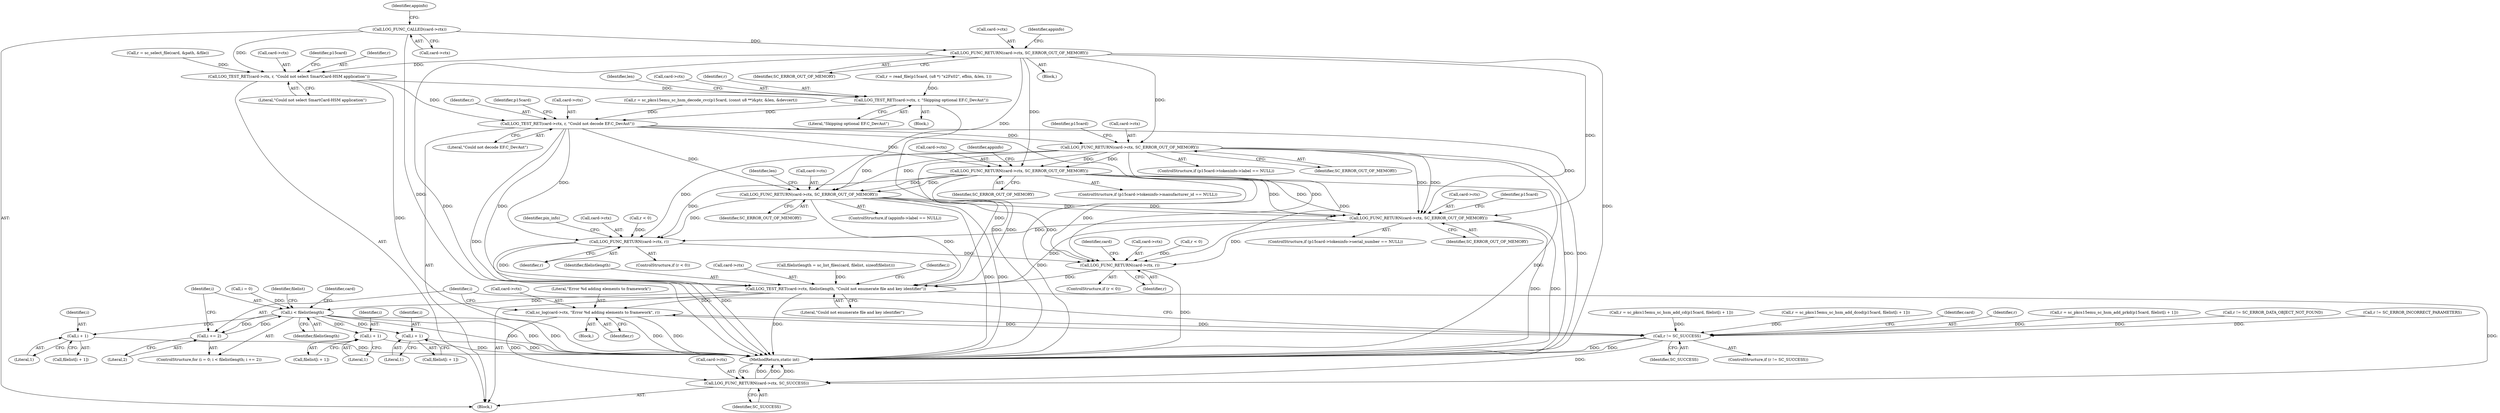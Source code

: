 digraph "0_OpenSC_360e95d45ac4123255a4c796db96337f332160ad#diff-d643a0fa169471dbf2912f4866dc49c5_6@pointer" {
"1000139" [label="(Call,LOG_FUNC_CALLED(card->ctx))"];
"1000154" [label="(Call,LOG_FUNC_RETURN(card->ctx, SC_ERROR_OUT_OF_MEMORY))"];
"1000196" [label="(Call,LOG_TEST_RET(card->ctx, r, \"Could not select SmartCard-HSM application\"))"];
"1000305" [label="(Call,LOG_TEST_RET(card->ctx, r, \"Skipping optional EF.C_DevAut\"))"];
"1000361" [label="(Call,LOG_TEST_RET(card->ctx, r, \"Could not decode EF.C_DevAut\"))"];
"1000421" [label="(Call,LOG_FUNC_RETURN(card->ctx, SC_ERROR_OUT_OF_MEMORY))"];
"1000509" [label="(Call,LOG_FUNC_RETURN(card->ctx, SC_ERROR_OUT_OF_MEMORY))"];
"1000530" [label="(Call,LOG_FUNC_RETURN(card->ctx, SC_ERROR_OUT_OF_MEMORY))"];
"1000571" [label="(Call,LOG_FUNC_RETURN(card->ctx, SC_ERROR_OUT_OF_MEMORY))"];
"1000767" [label="(Call,LOG_FUNC_RETURN(card->ctx, r))"];
"1000917" [label="(Call,LOG_FUNC_RETURN(card->ctx, r))"];
"1001021" [label="(Call,LOG_TEST_RET(card->ctx, filelistlength, \"Could not enumerate file and key identifier\"))"];
"1001031" [label="(Call,i < filelistlength)"];
"1001034" [label="(Call,i += 2)"];
"1001050" [label="(Call,i + 1)"];
"1001061" [label="(Call,i + 1)"];
"1001072" [label="(Call,i + 1)"];
"1001081" [label="(Call,sc_log(card->ctx, \"Error %d adding elements to framework\", r))"];
"1001077" [label="(Call,r != SC_SUCCESS)"];
"1001087" [label="(Call,LOG_FUNC_RETURN(card->ctx, SC_SUCCESS))"];
"1000926" [label="(Identifier,card)"];
"1001052" [label="(Literal,1)"];
"1001080" [label="(Block,)"];
"1001031" [label="(Call,i < filelistlength)"];
"1000536" [label="(Identifier,len)"];
"1000768" [label="(Call,card->ctx)"];
"1001027" [label="(ControlStructure,for (i = 0; i < filelistlength; i += 2))"];
"1001070" [label="(Call,filelist[i + 1])"];
"1000510" [label="(Call,card->ctx)"];
"1001003" [label="(Call,r != SC_ERROR_DATA_OBJECT_NOT_FOUND)"];
"1001079" [label="(Identifier,SC_SUCCESS)"];
"1000201" [label="(Literal,\"Could not select SmartCard-HSM application\")"];
"1001082" [label="(Call,card->ctx)"];
"1001006" [label="(Call,r != SC_ERROR_INCORRECT_PARAMETERS)"];
"1000139" [label="(Call,LOG_FUNC_CALLED(card->ctx))"];
"1000918" [label="(Call,card->ctx)"];
"1001014" [label="(Call,filelistlength = sc_list_files(card, filelist, sizeof(filelist)))"];
"1000362" [label="(Call,card->ctx)"];
"1001073" [label="(Identifier,i)"];
"1001088" [label="(Call,card->ctx)"];
"1000188" [label="(Call,r = sc_select_file(card, &path, &file))"];
"1001029" [label="(Identifier,i)"];
"1001074" [label="(Literal,1)"];
"1000361" [label="(Call,LOG_TEST_RET(card->ctx, r, \"Could not decode EF.C_DevAut\"))"];
"1000366" [label="(Literal,\"Could not decode EF.C_DevAut\")"];
"1000524" [label="(ControlStructure,if (appinfo->label == NULL))"];
"1001066" [label="(Call,r = sc_pkcs15emu_sc_hsm_add_cd(p15card, filelist[i + 1]))"];
"1000513" [label="(Identifier,SC_ERROR_OUT_OF_MEMORY)"];
"1001021" [label="(Call,LOG_TEST_RET(card->ctx, filelistlength, \"Could not enumerate file and key identifier\"))"];
"1000140" [label="(Call,card->ctx)"];
"1001062" [label="(Identifier,i)"];
"1001055" [label="(Call,r = sc_pkcs15emu_sc_hsm_add_dcod(p15card, filelist[i + 1]))"];
"1000144" [label="(Identifier,appinfo)"];
"1000571" [label="(Call,LOG_FUNC_RETURN(card->ctx, SC_ERROR_OUT_OF_MEMORY))"];
"1000107" [label="(Block,)"];
"1000764" [label="(Call,r < 0)"];
"1000579" [label="(Identifier,p15card)"];
"1000306" [label="(Call,card->ctx)"];
"1000774" [label="(Identifier,pin_info)"];
"1001033" [label="(Identifier,filelistlength)"];
"1001085" [label="(Literal,\"Error %d adding elements to framework\")"];
"1000153" [label="(Block,)"];
"1000530" [label="(Call,LOG_FUNC_RETURN(card->ctx, SC_ERROR_OUT_OF_MEMORY))"];
"1000154" [label="(Call,LOG_FUNC_RETURN(card->ctx, SC_ERROR_OUT_OF_MEMORY))"];
"1001072" [label="(Call,i + 1)"];
"1001036" [label="(Literal,2)"];
"1000305" [label="(Call,LOG_TEST_RET(card->ctx, r, \"Skipping optional EF.C_DevAut\"))"];
"1000161" [label="(Identifier,appinfo)"];
"1001063" [label="(Literal,1)"];
"1001092" [label="(MethodReturn,static int)"];
"1001081" [label="(Call,sc_log(card->ctx, \"Error %d adding elements to framework\", r))"];
"1000200" [label="(Identifier,r)"];
"1001083" [label="(Identifier,card)"];
"1000309" [label="(Identifier,r)"];
"1000155" [label="(Call,card->ctx)"];
"1001051" [label="(Identifier,i)"];
"1000914" [label="(Call,r < 0)"];
"1001061" [label="(Call,i + 1)"];
"1001025" [label="(Identifier,filelistlength)"];
"1000534" [label="(Identifier,SC_ERROR_OUT_OF_MEMORY)"];
"1001091" [label="(Identifier,SC_SUCCESS)"];
"1000531" [label="(Call,card->ctx)"];
"1000771" [label="(Identifier,r)"];
"1000197" [label="(Call,card->ctx)"];
"1000431" [label="(Identifier,p15card)"];
"1001026" [label="(Literal,\"Could not enumerate file and key identifier\")"];
"1000516" [label="(Identifier,appinfo)"];
"1000158" [label="(Identifier,SC_ERROR_OUT_OF_MEMORY)"];
"1000196" [label="(Call,LOG_TEST_RET(card->ctx, r, \"Could not select SmartCard-HSM application\"))"];
"1000349" [label="(Call,r = sc_pkcs15emu_sc_hsm_decode_cvc(p15card, (const u8 **)&ptr, &len, &devcert))"];
"1000917" [label="(Call,LOG_FUNC_RETURN(card->ctx, r))"];
"1000365" [label="(Identifier,r)"];
"1001086" [label="(Identifier,r)"];
"1000767" [label="(Call,LOG_FUNC_RETURN(card->ctx, r))"];
"1000572" [label="(Call,card->ctx)"];
"1001022" [label="(Call,card->ctx)"];
"1000563" [label="(ControlStructure,if (p15card->tokeninfo->serial_number == NULL))"];
"1001078" [label="(Identifier,r)"];
"1000294" [label="(Call,r = read_file(p15card, (u8 *) \"\x2F\x02\", efbin, &len, 1))"];
"1001044" [label="(Call,r = sc_pkcs15emu_sc_hsm_add_prkd(p15card, filelist[i + 1]))"];
"1001087" [label="(Call,LOG_FUNC_RETURN(card->ctx, SC_SUCCESS))"];
"1000921" [label="(Identifier,r)"];
"1000289" [label="(Block,)"];
"1000575" [label="(Identifier,SC_ERROR_OUT_OF_MEMORY)"];
"1001089" [label="(Identifier,card)"];
"1000313" [label="(Identifier,len)"];
"1000368" [label="(Identifier,p15card)"];
"1000509" [label="(Call,LOG_FUNC_RETURN(card->ctx, SC_ERROR_OUT_OF_MEMORY))"];
"1001028" [label="(Call,i = 0)"];
"1001040" [label="(Identifier,filelist)"];
"1001048" [label="(Call,filelist[i + 1])"];
"1001059" [label="(Call,filelist[i + 1])"];
"1000501" [label="(ControlStructure,if (p15card->tokeninfo->manufacturer_id == NULL))"];
"1000413" [label="(ControlStructure,if (p15card->tokeninfo->label == NULL))"];
"1001050" [label="(Call,i + 1)"];
"1001077" [label="(Call,r != SC_SUCCESS)"];
"1000425" [label="(Identifier,SC_ERROR_OUT_OF_MEMORY)"];
"1000206" [label="(Identifier,p15card)"];
"1000763" [label="(ControlStructure,if (r < 0))"];
"1001076" [label="(ControlStructure,if (r != SC_SUCCESS))"];
"1000913" [label="(ControlStructure,if (r < 0))"];
"1000421" [label="(Call,LOG_FUNC_RETURN(card->ctx, SC_ERROR_OUT_OF_MEMORY))"];
"1000422" [label="(Call,card->ctx)"];
"1001034" [label="(Call,i += 2)"];
"1001032" [label="(Identifier,i)"];
"1001035" [label="(Identifier,i)"];
"1000310" [label="(Literal,\"Skipping optional EF.C_DevAut\")"];
"1000139" -> "1000107"  [label="AST: "];
"1000139" -> "1000140"  [label="CFG: "];
"1000140" -> "1000139"  [label="AST: "];
"1000144" -> "1000139"  [label="CFG: "];
"1000139" -> "1001092"  [label="DDG: "];
"1000139" -> "1000154"  [label="DDG: "];
"1000139" -> "1000196"  [label="DDG: "];
"1000154" -> "1000153"  [label="AST: "];
"1000154" -> "1000158"  [label="CFG: "];
"1000155" -> "1000154"  [label="AST: "];
"1000158" -> "1000154"  [label="AST: "];
"1000161" -> "1000154"  [label="CFG: "];
"1000154" -> "1001092"  [label="DDG: "];
"1000154" -> "1001092"  [label="DDG: "];
"1000154" -> "1000196"  [label="DDG: "];
"1000154" -> "1000421"  [label="DDG: "];
"1000154" -> "1000509"  [label="DDG: "];
"1000154" -> "1000530"  [label="DDG: "];
"1000154" -> "1000571"  [label="DDG: "];
"1000196" -> "1000107"  [label="AST: "];
"1000196" -> "1000201"  [label="CFG: "];
"1000197" -> "1000196"  [label="AST: "];
"1000200" -> "1000196"  [label="AST: "];
"1000201" -> "1000196"  [label="AST: "];
"1000206" -> "1000196"  [label="CFG: "];
"1000196" -> "1001092"  [label="DDG: "];
"1000188" -> "1000196"  [label="DDG: "];
"1000196" -> "1000305"  [label="DDG: "];
"1000196" -> "1000361"  [label="DDG: "];
"1000305" -> "1000289"  [label="AST: "];
"1000305" -> "1000310"  [label="CFG: "];
"1000306" -> "1000305"  [label="AST: "];
"1000309" -> "1000305"  [label="AST: "];
"1000310" -> "1000305"  [label="AST: "];
"1000313" -> "1000305"  [label="CFG: "];
"1000305" -> "1001092"  [label="DDG: "];
"1000294" -> "1000305"  [label="DDG: "];
"1000305" -> "1000361"  [label="DDG: "];
"1000361" -> "1000107"  [label="AST: "];
"1000361" -> "1000366"  [label="CFG: "];
"1000362" -> "1000361"  [label="AST: "];
"1000365" -> "1000361"  [label="AST: "];
"1000366" -> "1000361"  [label="AST: "];
"1000368" -> "1000361"  [label="CFG: "];
"1000361" -> "1001092"  [label="DDG: "];
"1000349" -> "1000361"  [label="DDG: "];
"1000361" -> "1000421"  [label="DDG: "];
"1000361" -> "1000509"  [label="DDG: "];
"1000361" -> "1000530"  [label="DDG: "];
"1000361" -> "1000571"  [label="DDG: "];
"1000361" -> "1000767"  [label="DDG: "];
"1000361" -> "1000917"  [label="DDG: "];
"1000361" -> "1001021"  [label="DDG: "];
"1000421" -> "1000413"  [label="AST: "];
"1000421" -> "1000425"  [label="CFG: "];
"1000422" -> "1000421"  [label="AST: "];
"1000425" -> "1000421"  [label="AST: "];
"1000431" -> "1000421"  [label="CFG: "];
"1000421" -> "1001092"  [label="DDG: "];
"1000421" -> "1001092"  [label="DDG: "];
"1000421" -> "1000509"  [label="DDG: "];
"1000421" -> "1000509"  [label="DDG: "];
"1000421" -> "1000530"  [label="DDG: "];
"1000421" -> "1000530"  [label="DDG: "];
"1000421" -> "1000571"  [label="DDG: "];
"1000421" -> "1000571"  [label="DDG: "];
"1000421" -> "1000767"  [label="DDG: "];
"1000421" -> "1000917"  [label="DDG: "];
"1000421" -> "1001021"  [label="DDG: "];
"1000509" -> "1000501"  [label="AST: "];
"1000509" -> "1000513"  [label="CFG: "];
"1000510" -> "1000509"  [label="AST: "];
"1000513" -> "1000509"  [label="AST: "];
"1000516" -> "1000509"  [label="CFG: "];
"1000509" -> "1001092"  [label="DDG: "];
"1000509" -> "1001092"  [label="DDG: "];
"1000509" -> "1000530"  [label="DDG: "];
"1000509" -> "1000530"  [label="DDG: "];
"1000509" -> "1000571"  [label="DDG: "];
"1000509" -> "1000571"  [label="DDG: "];
"1000509" -> "1000767"  [label="DDG: "];
"1000509" -> "1000917"  [label="DDG: "];
"1000509" -> "1001021"  [label="DDG: "];
"1000530" -> "1000524"  [label="AST: "];
"1000530" -> "1000534"  [label="CFG: "];
"1000531" -> "1000530"  [label="AST: "];
"1000534" -> "1000530"  [label="AST: "];
"1000536" -> "1000530"  [label="CFG: "];
"1000530" -> "1001092"  [label="DDG: "];
"1000530" -> "1001092"  [label="DDG: "];
"1000530" -> "1000571"  [label="DDG: "];
"1000530" -> "1000571"  [label="DDG: "];
"1000530" -> "1000767"  [label="DDG: "];
"1000530" -> "1000917"  [label="DDG: "];
"1000530" -> "1001021"  [label="DDG: "];
"1000571" -> "1000563"  [label="AST: "];
"1000571" -> "1000575"  [label="CFG: "];
"1000572" -> "1000571"  [label="AST: "];
"1000575" -> "1000571"  [label="AST: "];
"1000579" -> "1000571"  [label="CFG: "];
"1000571" -> "1001092"  [label="DDG: "];
"1000571" -> "1001092"  [label="DDG: "];
"1000571" -> "1000767"  [label="DDG: "];
"1000571" -> "1000917"  [label="DDG: "];
"1000571" -> "1001021"  [label="DDG: "];
"1000767" -> "1000763"  [label="AST: "];
"1000767" -> "1000771"  [label="CFG: "];
"1000768" -> "1000767"  [label="AST: "];
"1000771" -> "1000767"  [label="AST: "];
"1000774" -> "1000767"  [label="CFG: "];
"1000767" -> "1001092"  [label="DDG: "];
"1000764" -> "1000767"  [label="DDG: "];
"1000767" -> "1000917"  [label="DDG: "];
"1000767" -> "1001021"  [label="DDG: "];
"1000917" -> "1000913"  [label="AST: "];
"1000917" -> "1000921"  [label="CFG: "];
"1000918" -> "1000917"  [label="AST: "];
"1000921" -> "1000917"  [label="AST: "];
"1000926" -> "1000917"  [label="CFG: "];
"1000917" -> "1001092"  [label="DDG: "];
"1000914" -> "1000917"  [label="DDG: "];
"1000917" -> "1001021"  [label="DDG: "];
"1001021" -> "1000107"  [label="AST: "];
"1001021" -> "1001026"  [label="CFG: "];
"1001022" -> "1001021"  [label="AST: "];
"1001025" -> "1001021"  [label="AST: "];
"1001026" -> "1001021"  [label="AST: "];
"1001029" -> "1001021"  [label="CFG: "];
"1001021" -> "1001092"  [label="DDG: "];
"1001014" -> "1001021"  [label="DDG: "];
"1001021" -> "1001031"  [label="DDG: "];
"1001021" -> "1001081"  [label="DDG: "];
"1001021" -> "1001087"  [label="DDG: "];
"1001031" -> "1001027"  [label="AST: "];
"1001031" -> "1001033"  [label="CFG: "];
"1001032" -> "1001031"  [label="AST: "];
"1001033" -> "1001031"  [label="AST: "];
"1001040" -> "1001031"  [label="CFG: "];
"1001089" -> "1001031"  [label="CFG: "];
"1001031" -> "1001092"  [label="DDG: "];
"1001031" -> "1001092"  [label="DDG: "];
"1001031" -> "1001092"  [label="DDG: "];
"1001034" -> "1001031"  [label="DDG: "];
"1001028" -> "1001031"  [label="DDG: "];
"1001031" -> "1001034"  [label="DDG: "];
"1001031" -> "1001050"  [label="DDG: "];
"1001031" -> "1001061"  [label="DDG: "];
"1001031" -> "1001072"  [label="DDG: "];
"1001034" -> "1001027"  [label="AST: "];
"1001034" -> "1001036"  [label="CFG: "];
"1001035" -> "1001034"  [label="AST: "];
"1001036" -> "1001034"  [label="AST: "];
"1001032" -> "1001034"  [label="CFG: "];
"1001050" -> "1001048"  [label="AST: "];
"1001050" -> "1001052"  [label="CFG: "];
"1001051" -> "1001050"  [label="AST: "];
"1001052" -> "1001050"  [label="AST: "];
"1001048" -> "1001050"  [label="CFG: "];
"1001050" -> "1001092"  [label="DDG: "];
"1001061" -> "1001059"  [label="AST: "];
"1001061" -> "1001063"  [label="CFG: "];
"1001062" -> "1001061"  [label="AST: "];
"1001063" -> "1001061"  [label="AST: "];
"1001059" -> "1001061"  [label="CFG: "];
"1001061" -> "1001092"  [label="DDG: "];
"1001072" -> "1001070"  [label="AST: "];
"1001072" -> "1001074"  [label="CFG: "];
"1001073" -> "1001072"  [label="AST: "];
"1001074" -> "1001072"  [label="AST: "];
"1001070" -> "1001072"  [label="CFG: "];
"1001072" -> "1001092"  [label="DDG: "];
"1001081" -> "1001080"  [label="AST: "];
"1001081" -> "1001086"  [label="CFG: "];
"1001082" -> "1001081"  [label="AST: "];
"1001085" -> "1001081"  [label="AST: "];
"1001086" -> "1001081"  [label="AST: "];
"1001035" -> "1001081"  [label="CFG: "];
"1001081" -> "1001092"  [label="DDG: "];
"1001081" -> "1001092"  [label="DDG: "];
"1001081" -> "1001077"  [label="DDG: "];
"1001077" -> "1001081"  [label="DDG: "];
"1001081" -> "1001087"  [label="DDG: "];
"1001077" -> "1001076"  [label="AST: "];
"1001077" -> "1001079"  [label="CFG: "];
"1001078" -> "1001077"  [label="AST: "];
"1001079" -> "1001077"  [label="AST: "];
"1001083" -> "1001077"  [label="CFG: "];
"1001035" -> "1001077"  [label="CFG: "];
"1001077" -> "1001092"  [label="DDG: "];
"1001077" -> "1001092"  [label="DDG: "];
"1001044" -> "1001077"  [label="DDG: "];
"1001055" -> "1001077"  [label="DDG: "];
"1001006" -> "1001077"  [label="DDG: "];
"1001003" -> "1001077"  [label="DDG: "];
"1001066" -> "1001077"  [label="DDG: "];
"1001077" -> "1001087"  [label="DDG: "];
"1001087" -> "1000107"  [label="AST: "];
"1001087" -> "1001091"  [label="CFG: "];
"1001088" -> "1001087"  [label="AST: "];
"1001091" -> "1001087"  [label="AST: "];
"1001092" -> "1001087"  [label="CFG: "];
"1001087" -> "1001092"  [label="DDG: "];
"1001087" -> "1001092"  [label="DDG: "];
"1001087" -> "1001092"  [label="DDG: "];
}
